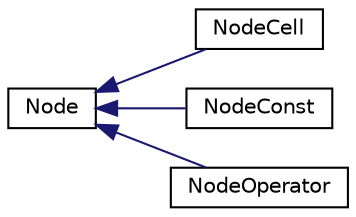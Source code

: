 digraph "Representación gráfica de la clase"
{
  edge [fontname="Helvetica",fontsize="10",labelfontname="Helvetica",labelfontsize="10"];
  node [fontname="Helvetica",fontsize="10",shape=record];
  rankdir="LR";
  Node1 [label="Node",height=0.2,width=0.4,color="black", fillcolor="white", style="filled",URL="$class_node.html"];
  Node1 -> Node2 [dir="back",color="midnightblue",fontsize="10",style="solid",fontname="Helvetica"];
  Node2 [label="NodeCell",height=0.2,width=0.4,color="black", fillcolor="white", style="filled",URL="$class_node_cell.html"];
  Node1 -> Node3 [dir="back",color="midnightblue",fontsize="10",style="solid",fontname="Helvetica"];
  Node3 [label="NodeConst",height=0.2,width=0.4,color="black", fillcolor="white", style="filled",URL="$class_node_const.html"];
  Node1 -> Node4 [dir="back",color="midnightblue",fontsize="10",style="solid",fontname="Helvetica"];
  Node4 [label="NodeOperator",height=0.2,width=0.4,color="black", fillcolor="white", style="filled",URL="$class_node_operator.html"];
}
